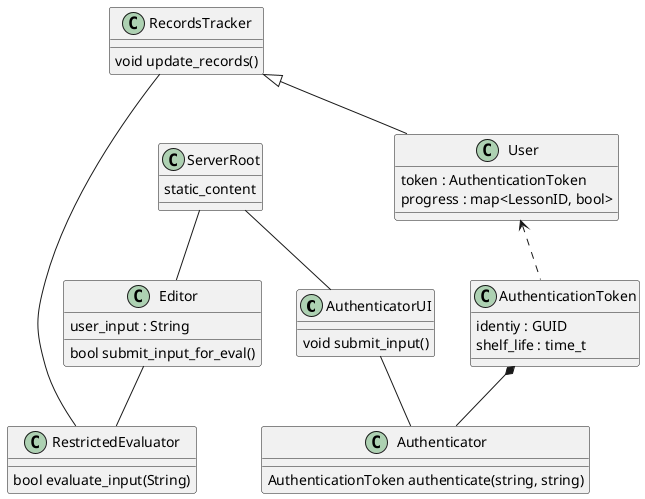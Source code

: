@startuml

class AuthenticatorUI {
    void submit_input()
}

class Authenticator {
    AuthenticationToken authenticate(string, string)
}

class AuthenticationToken {
    identiy : GUID
    shelf_life : time_t
}

class ServerRoot {
    static_content
}

class Editor {
    user_input : String
    bool submit_input_for_eval()
}

class RestrictedEvaluator {
    bool evaluate_input(String)
}

class RecordsTracker {
    void update_records()
}

class User {
    token : AuthenticationToken
    progress : map<LessonID, bool>
}

Editor -- RestrictedEvaluator
User <.. AuthenticationToken

ServerRoot -- AuthenticatorUI
ServerRoot -- Editor
AuthenticatorUI -- Authenticator
AuthenticationToken *-- Authenticator
RecordsTracker ^-- User
RecordsTracker -- RestrictedEvaluator
@enduml
